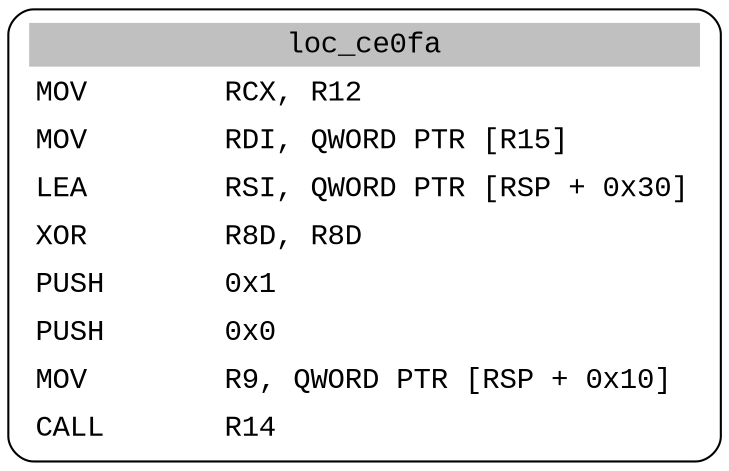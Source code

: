 digraph asm_graph {
1941 [
shape="Mrecord" fontname="Courier New"label =<<table border="0" cellborder="0" cellpadding="3"><tr><td align="center" colspan="2" bgcolor="grey">loc_ce0fa</td></tr><tr><td align="left">MOV        RCX, R12</td></tr><tr><td align="left">MOV        RDI, QWORD PTR [R15]</td></tr><tr><td align="left">LEA        RSI, QWORD PTR [RSP + 0x30]</td></tr><tr><td align="left">XOR        R8D, R8D</td></tr><tr><td align="left">PUSH       0x1</td></tr><tr><td align="left">PUSH       0x0</td></tr><tr><td align="left">MOV        R9, QWORD PTR [RSP + 0x10]</td></tr><tr><td align="left">CALL       R14</td></tr></table>> ];
}